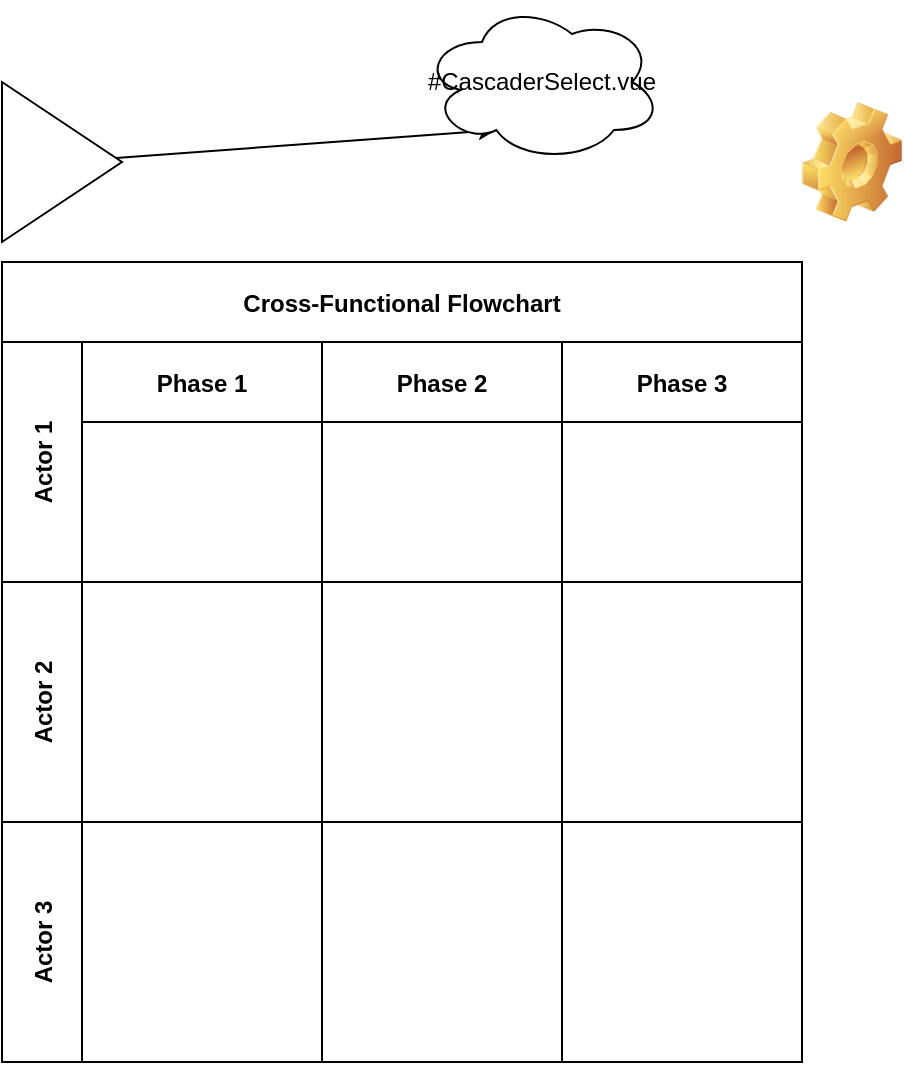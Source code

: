 <mxfile>
    <diagram id="gFv5AehMmNyT2CdEAno_" name="第 1 页">
        <mxGraphModel dx="1234" dy="879" grid="1" gridSize="10" guides="1" tooltips="1" connect="1" arrows="1" fold="1" page="1" pageScale="1" pageWidth="827" pageHeight="1169" math="0" shadow="0">
            <root>
                <mxCell id="0"/>
                <mxCell id="1" parent="0"/>
                <mxCell id="4" style="edgeStyle=none;html=1;entryX=0.31;entryY=0.8;entryDx=0;entryDy=0;entryPerimeter=0;" parent="1" source="2" target="3" edge="1">
                    <mxGeometry relative="1" as="geometry"/>
                </mxCell>
                <mxCell id="2" value="" style="triangle;whiteSpace=wrap;html=1;" parent="1" vertex="1">
                    <mxGeometry x="230" y="290" width="60" height="80" as="geometry"/>
                </mxCell>
                <mxCell id="3" value="#CascaderSelect.vue" style="ellipse;shape=cloud;whiteSpace=wrap;html=1;" parent="1" vertex="1">
                    <mxGeometry x="440" y="250" width="120" height="80" as="geometry"/>
                </mxCell>
                <mxCell id="5" value="Cross-Functional Flowchart" style="shape=table;childLayout=tableLayout;startSize=40;collapsible=0;recursiveResize=0;expand=0;fontStyle=1;" vertex="1" parent="1">
                    <mxGeometry x="230" y="380" width="400" height="400" as="geometry"/>
                </mxCell>
                <mxCell id="6" value="Actor 1" style="shape=tableRow;horizontal=0;startSize=40;swimlaneHead=0;swimlaneBody=0;top=0;left=0;bottom=0;right=0;dropTarget=0;fillColor=none;collapsible=0;recursiveResize=0;expand=0;fontStyle=1;" vertex="1" parent="5">
                    <mxGeometry y="40" width="400" height="120" as="geometry"/>
                </mxCell>
                <mxCell id="7" value="Phase 1" style="swimlane;swimlaneHead=0;swimlaneBody=0;fontStyle=0;connectable=0;fillColor=none;startSize=40;collapsible=0;recursiveResize=0;expand=0;fontStyle=1;" vertex="1" parent="6">
                    <mxGeometry x="40" width="120" height="120" as="geometry">
                        <mxRectangle width="120" height="120" as="alternateBounds"/>
                    </mxGeometry>
                </mxCell>
                <mxCell id="8" value="Phase 2" style="swimlane;swimlaneHead=0;swimlaneBody=0;fontStyle=0;connectable=0;fillColor=none;startSize=40;collapsible=0;recursiveResize=0;expand=0;fontStyle=1;" vertex="1" parent="6">
                    <mxGeometry x="160" width="120" height="120" as="geometry">
                        <mxRectangle width="120" height="120" as="alternateBounds"/>
                    </mxGeometry>
                </mxCell>
                <mxCell id="9" value="Phase 3" style="swimlane;swimlaneHead=0;swimlaneBody=0;fontStyle=0;connectable=0;fillColor=none;startSize=40;collapsible=0;recursiveResize=0;expand=0;fontStyle=1;" vertex="1" parent="6">
                    <mxGeometry x="280" width="120" height="120" as="geometry">
                        <mxRectangle width="120" height="120" as="alternateBounds"/>
                    </mxGeometry>
                </mxCell>
                <mxCell id="10" value="Actor 2" style="shape=tableRow;horizontal=0;startSize=40;swimlaneHead=0;swimlaneBody=0;top=0;left=0;bottom=0;right=0;dropTarget=0;fillColor=none;collapsible=0;recursiveResize=0;expand=0;fontStyle=1;" vertex="1" parent="5">
                    <mxGeometry y="160" width="400" height="120" as="geometry"/>
                </mxCell>
                <mxCell id="11" value="" style="swimlane;swimlaneHead=0;swimlaneBody=0;fontStyle=0;connectable=0;fillColor=none;startSize=0;collapsible=0;recursiveResize=0;expand=0;fontStyle=1;" vertex="1" parent="10">
                    <mxGeometry x="40" width="120" height="120" as="geometry">
                        <mxRectangle width="120" height="120" as="alternateBounds"/>
                    </mxGeometry>
                </mxCell>
                <mxCell id="12" value="" style="swimlane;swimlaneHead=0;swimlaneBody=0;fontStyle=0;connectable=0;fillColor=none;startSize=0;collapsible=0;recursiveResize=0;expand=0;fontStyle=1;" vertex="1" parent="10">
                    <mxGeometry x="160" width="120" height="120" as="geometry">
                        <mxRectangle width="120" height="120" as="alternateBounds"/>
                    </mxGeometry>
                </mxCell>
                <mxCell id="13" value="" style="swimlane;swimlaneHead=0;swimlaneBody=0;fontStyle=0;connectable=0;fillColor=none;startSize=0;collapsible=0;recursiveResize=0;expand=0;fontStyle=1;" vertex="1" parent="10">
                    <mxGeometry x="280" width="120" height="120" as="geometry">
                        <mxRectangle width="120" height="120" as="alternateBounds"/>
                    </mxGeometry>
                </mxCell>
                <mxCell id="14" value="Actor 3" style="shape=tableRow;horizontal=0;startSize=40;swimlaneHead=0;swimlaneBody=0;top=0;left=0;bottom=0;right=0;dropTarget=0;fillColor=none;collapsible=0;recursiveResize=0;expand=0;fontStyle=1;" vertex="1" parent="5">
                    <mxGeometry y="280" width="400" height="120" as="geometry"/>
                </mxCell>
                <mxCell id="15" value="" style="swimlane;swimlaneHead=0;swimlaneBody=0;fontStyle=0;connectable=0;fillColor=none;startSize=0;collapsible=0;recursiveResize=0;expand=0;fontStyle=1;" vertex="1" parent="14">
                    <mxGeometry x="40" width="120" height="120" as="geometry">
                        <mxRectangle width="120" height="120" as="alternateBounds"/>
                    </mxGeometry>
                </mxCell>
                <mxCell id="16" value="" style="swimlane;swimlaneHead=0;swimlaneBody=0;fontStyle=0;connectable=0;fillColor=none;startSize=0;collapsible=0;recursiveResize=0;expand=0;fontStyle=1;" vertex="1" parent="14">
                    <mxGeometry x="160" width="120" height="120" as="geometry">
                        <mxRectangle width="120" height="120" as="alternateBounds"/>
                    </mxGeometry>
                </mxCell>
                <mxCell id="17" value="" style="swimlane;swimlaneHead=0;swimlaneBody=0;fontStyle=0;connectable=0;fillColor=none;startSize=0;collapsible=0;recursiveResize=0;expand=0;fontStyle=1;" vertex="1" parent="14">
                    <mxGeometry x="280" width="120" height="120" as="geometry">
                        <mxRectangle width="120" height="120" as="alternateBounds"/>
                    </mxGeometry>
                </mxCell>
                <mxCell id="9IvbFYTWTgkMZFN_aSLV-17" value="" style="shape=image;html=1;verticalLabelPosition=bottom;verticalAlign=top;imageAspect=0;image=img/clipart/Gear_128x128.png" vertex="1" parent="1">
                    <mxGeometry x="630" y="300" width="50" height="60" as="geometry"/>
                </mxCell>
            </root>
        </mxGraphModel>
    </diagram>
</mxfile>
